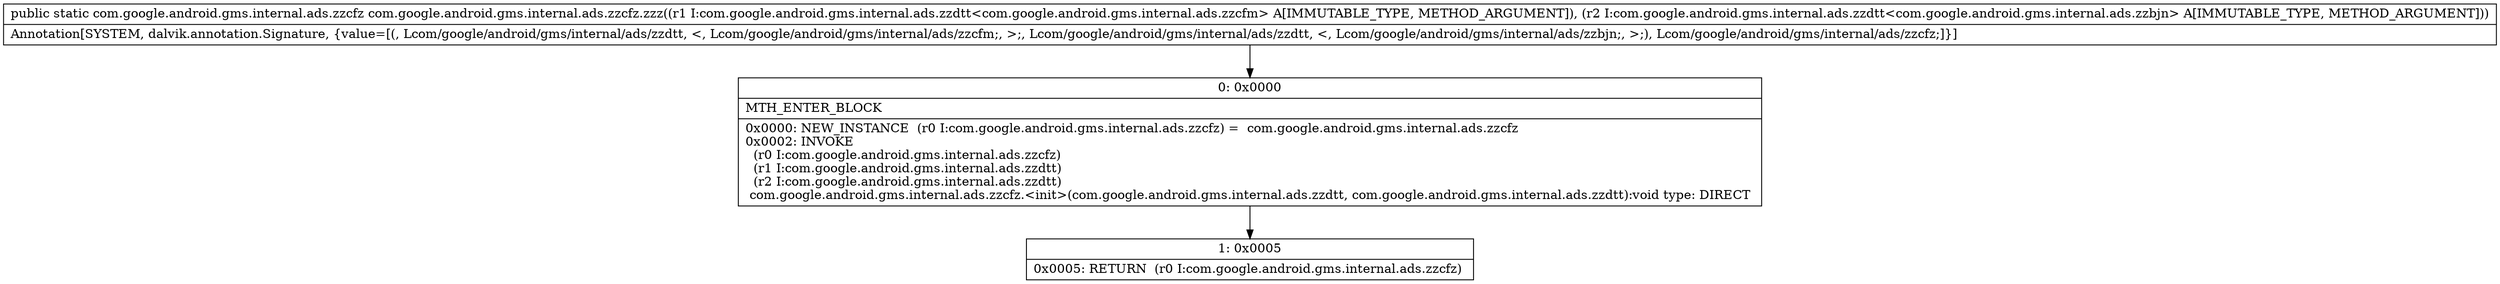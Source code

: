 digraph "CFG forcom.google.android.gms.internal.ads.zzcfz.zzz(Lcom\/google\/android\/gms\/internal\/ads\/zzdtt;Lcom\/google\/android\/gms\/internal\/ads\/zzdtt;)Lcom\/google\/android\/gms\/internal\/ads\/zzcfz;" {
Node_0 [shape=record,label="{0\:\ 0x0000|MTH_ENTER_BLOCK\l|0x0000: NEW_INSTANCE  (r0 I:com.google.android.gms.internal.ads.zzcfz) =  com.google.android.gms.internal.ads.zzcfz \l0x0002: INVOKE  \l  (r0 I:com.google.android.gms.internal.ads.zzcfz)\l  (r1 I:com.google.android.gms.internal.ads.zzdtt)\l  (r2 I:com.google.android.gms.internal.ads.zzdtt)\l com.google.android.gms.internal.ads.zzcfz.\<init\>(com.google.android.gms.internal.ads.zzdtt, com.google.android.gms.internal.ads.zzdtt):void type: DIRECT \l}"];
Node_1 [shape=record,label="{1\:\ 0x0005|0x0005: RETURN  (r0 I:com.google.android.gms.internal.ads.zzcfz) \l}"];
MethodNode[shape=record,label="{public static com.google.android.gms.internal.ads.zzcfz com.google.android.gms.internal.ads.zzcfz.zzz((r1 I:com.google.android.gms.internal.ads.zzdtt\<com.google.android.gms.internal.ads.zzcfm\> A[IMMUTABLE_TYPE, METHOD_ARGUMENT]), (r2 I:com.google.android.gms.internal.ads.zzdtt\<com.google.android.gms.internal.ads.zzbjn\> A[IMMUTABLE_TYPE, METHOD_ARGUMENT]))  | Annotation[SYSTEM, dalvik.annotation.Signature, \{value=[(, Lcom\/google\/android\/gms\/internal\/ads\/zzdtt, \<, Lcom\/google\/android\/gms\/internal\/ads\/zzcfm;, \>;, Lcom\/google\/android\/gms\/internal\/ads\/zzdtt, \<, Lcom\/google\/android\/gms\/internal\/ads\/zzbjn;, \>;), Lcom\/google\/android\/gms\/internal\/ads\/zzcfz;]\}]\l}"];
MethodNode -> Node_0;
Node_0 -> Node_1;
}

